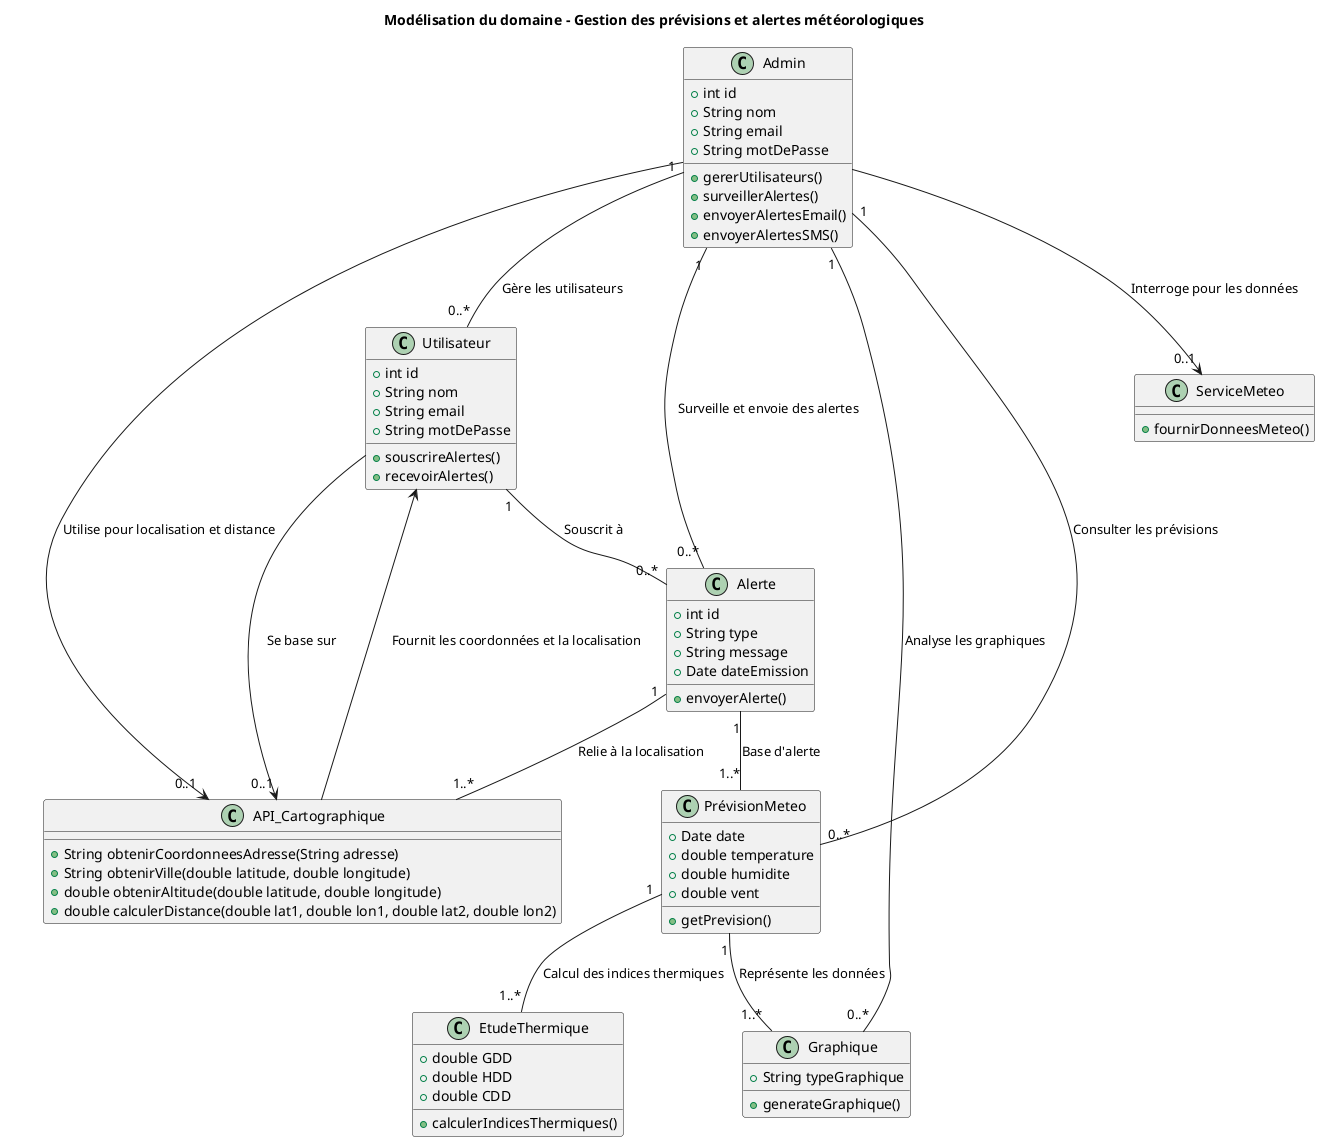 @startuml
title Modélisation du domaine - Gestion des prévisions et alertes météorologiques

' Définition des classes principales
class Utilisateur {
    +int id
    +String nom
    +String email
    +String motDePasse
    +souscrireAlertes()
    +recevoirAlertes()
}

class Alerte {
    +int id
    +String type
    +String message
    +Date dateEmission
    +envoyerAlerte()
}

class API_Cartographique {
    +String obtenirCoordonneesAdresse(String adresse)
    +String obtenirVille(double latitude, double longitude)
    +double obtenirAltitude(double latitude, double longitude)
    +double calculerDistance(double lat1, double lon1, double lat2, double lon2)
}

class PrévisionMeteo {
    +Date date
    +double temperature
    +double humidite
    +double vent
    +getPrevision()
}

class Graphique {
    +String typeGraphique
    +generateGraphique()
}

class EtudeThermique {
    +double GDD
    +double HDD
    +double CDD
    +calculerIndicesThermiques()
}

class Admin {
    +int id
    +String nom
    +String email
    +String motDePasse
    +gererUtilisateurs()
    +surveillerAlertes()
    +envoyerAlertesEmail()
    +envoyerAlertesSMS()
}

class ServiceMeteo {
    +fournirDonneesMeteo()
}

' Relations entre les classes
Utilisateur "1" -- "0..*" Alerte : Souscrit à
Utilisateur --> "0..1" API_Cartographique : Se base sur
API_Cartographique --> Utilisateur : Fournit les coordonnées et la localisation

Alerte "1" -- "1..*" API_Cartographique : Relie à la localisation
Alerte "1" -- "1..*" PrévisionMeteo : Base d'alerte

Admin "1" -- "0..*" Utilisateur : Gère les utilisateurs
Admin "1" -- "0..*" Alerte : Surveille et envoie des alertes
Admin "1" -- "0..*" Graphique : Analyse les graphiques
Admin "1" -- "0..*" PrévisionMeteo : Consulter les prévisions
Admin --> "0..1" ServiceMeteo : Interroge pour les données
Admin --> "0..1" API_Cartographique : Utilise pour localisation et distance

PrévisionMeteo "1" -- "1..*" Graphique : Représente les données
PrévisionMeteo "1" -- "1..*" EtudeThermique : Calcul des indices thermiques

' L'alerte est générée en fonction des indices thermiques, mais n'est pas directement liée à l'EtudeThermique.
@enduml
